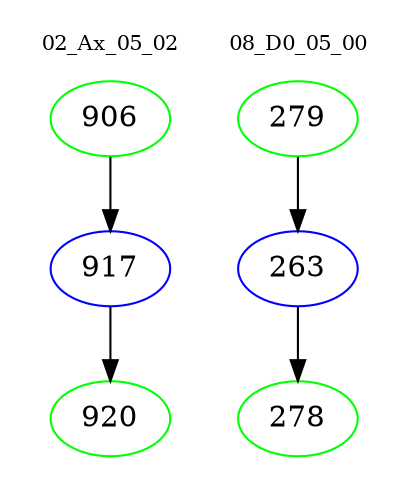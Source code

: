digraph{
subgraph cluster_0 {
color = white
label = "02_Ax_05_02";
fontsize=10;
T0_906 [label="906", color="green"]
T0_906 -> T0_917 [color="black"]
T0_917 [label="917", color="blue"]
T0_917 -> T0_920 [color="black"]
T0_920 [label="920", color="green"]
}
subgraph cluster_1 {
color = white
label = "08_D0_05_00";
fontsize=10;
T1_279 [label="279", color="green"]
T1_279 -> T1_263 [color="black"]
T1_263 [label="263", color="blue"]
T1_263 -> T1_278 [color="black"]
T1_278 [label="278", color="green"]
}
}
